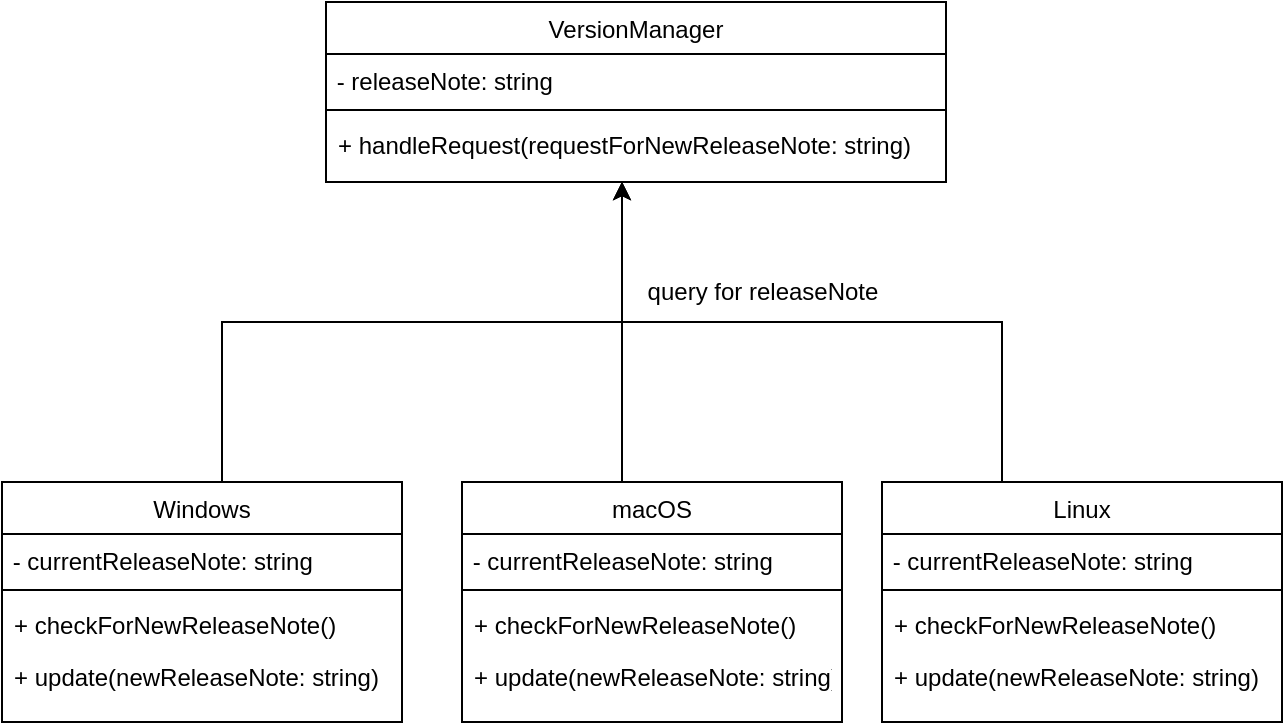 <mxfile version="24.4.4" type="github">
  <diagram id="C5RBs43oDa-KdzZeNtuy" name="Page-1">
    <mxGraphModel dx="1877" dy="522" grid="1" gridSize="10" guides="1" tooltips="1" connect="1" arrows="1" fold="1" page="1" pageScale="1" pageWidth="827" pageHeight="1169" math="0" shadow="0">
      <root>
        <mxCell id="WIyWlLk6GJQsqaUBKTNV-0" />
        <mxCell id="WIyWlLk6GJQsqaUBKTNV-1" parent="WIyWlLk6GJQsqaUBKTNV-0" />
        <mxCell id="N-nAm3pmaitzlD8g2khc-1" value="VersionManager" style="swimlane;fontStyle=0;align=center;verticalAlign=top;childLayout=stackLayout;horizontal=1;startSize=26;horizontalStack=0;resizeParent=1;resizeLast=0;collapsible=1;marginBottom=0;rounded=0;shadow=0;strokeWidth=1;" parent="WIyWlLk6GJQsqaUBKTNV-1" vertex="1">
          <mxGeometry x="-568" y="350" width="310" height="90" as="geometry">
            <mxRectangle x="220" y="120" width="160" height="26" as="alternateBounds" />
          </mxGeometry>
        </mxCell>
        <mxCell id="-Mwey3P_AoE73lmkofvR-0" value="&amp;nbsp;- releaseNote: string" style="text;whiteSpace=wrap;html=1;" parent="N-nAm3pmaitzlD8g2khc-1" vertex="1">
          <mxGeometry y="26" width="310" height="24" as="geometry" />
        </mxCell>
        <mxCell id="N-nAm3pmaitzlD8g2khc-2" value="" style="line;html=1;strokeWidth=1;align=left;verticalAlign=middle;spacingTop=-1;spacingLeft=3;spacingRight=3;rotatable=0;labelPosition=right;points=[];portConstraint=eastwest;" parent="N-nAm3pmaitzlD8g2khc-1" vertex="1">
          <mxGeometry y="50" width="310" height="8" as="geometry" />
        </mxCell>
        <mxCell id="k-ajEF0ayGevOZXygwuD-5" value="+ handleRequest(requestForNewReleaseNote: string)" style="text;align=left;verticalAlign=top;spacingLeft=4;spacingRight=4;overflow=hidden;rotatable=0;points=[[0,0.5],[1,0.5]];portConstraint=eastwest;" parent="N-nAm3pmaitzlD8g2khc-1" vertex="1">
          <mxGeometry y="58" width="310" height="26" as="geometry" />
        </mxCell>
        <mxCell id="UpZqjBtAHoS9Vxa9jhkQ-29" style="edgeStyle=orthogonalEdgeStyle;rounded=0;orthogonalLoop=1;jettySize=auto;html=1;endSize=12;endArrow=blockThin;endFill=1;" parent="WIyWlLk6GJQsqaUBKTNV-1" edge="1">
          <mxGeometry relative="1" as="geometry">
            <mxPoint x="-430" y="111" as="sourcePoint" />
          </mxGeometry>
        </mxCell>
        <mxCell id="-Mwey3P_AoE73lmkofvR-7" style="edgeStyle=orthogonalEdgeStyle;rounded=0;orthogonalLoop=1;jettySize=auto;html=1;" parent="WIyWlLk6GJQsqaUBKTNV-1" source="-Mwey3P_AoE73lmkofvR-1" target="N-nAm3pmaitzlD8g2khc-1" edge="1">
          <mxGeometry relative="1" as="geometry">
            <Array as="points">
              <mxPoint x="-620" y="510" />
              <mxPoint x="-420" y="510" />
            </Array>
          </mxGeometry>
        </mxCell>
        <mxCell id="-Mwey3P_AoE73lmkofvR-1" value="Windows" style="swimlane;fontStyle=0;align=center;verticalAlign=top;childLayout=stackLayout;horizontal=1;startSize=26;horizontalStack=0;resizeParent=1;resizeLast=0;collapsible=1;marginBottom=0;rounded=0;shadow=0;strokeWidth=1;" parent="WIyWlLk6GJQsqaUBKTNV-1" vertex="1">
          <mxGeometry x="-730" y="590" width="200" height="120" as="geometry">
            <mxRectangle x="220" y="120" width="160" height="26" as="alternateBounds" />
          </mxGeometry>
        </mxCell>
        <mxCell id="-Mwey3P_AoE73lmkofvR-32" value="&amp;nbsp;- currentReleaseNote: string" style="text;whiteSpace=wrap;html=1;" parent="-Mwey3P_AoE73lmkofvR-1" vertex="1">
          <mxGeometry y="26" width="200" height="24" as="geometry" />
        </mxCell>
        <mxCell id="-Mwey3P_AoE73lmkofvR-4" value="" style="line;html=1;strokeWidth=1;align=left;verticalAlign=middle;spacingTop=-1;spacingLeft=3;spacingRight=3;rotatable=0;labelPosition=right;points=[];portConstraint=eastwest;" parent="-Mwey3P_AoE73lmkofvR-1" vertex="1">
          <mxGeometry y="50" width="200" height="8" as="geometry" />
        </mxCell>
        <mxCell id="-Mwey3P_AoE73lmkofvR-5" value="+ checkForNewReleaseNote()" style="text;align=left;verticalAlign=top;spacingLeft=4;spacingRight=4;overflow=hidden;rotatable=0;points=[[0,0.5],[1,0.5]];portConstraint=eastwest;" parent="-Mwey3P_AoE73lmkofvR-1" vertex="1">
          <mxGeometry y="58" width="200" height="26" as="geometry" />
        </mxCell>
        <mxCell id="-Mwey3P_AoE73lmkofvR-6" value="+ update(newReleaseNote: string)" style="text;align=left;verticalAlign=top;spacingLeft=4;spacingRight=4;overflow=hidden;rotatable=0;points=[[0,0.5],[1,0.5]];portConstraint=eastwest;" parent="-Mwey3P_AoE73lmkofvR-1" vertex="1">
          <mxGeometry y="84" width="200" height="26" as="geometry" />
        </mxCell>
        <mxCell id="-Mwey3P_AoE73lmkofvR-18" style="edgeStyle=orthogonalEdgeStyle;rounded=0;orthogonalLoop=1;jettySize=auto;html=1;" parent="WIyWlLk6GJQsqaUBKTNV-1" source="-Mwey3P_AoE73lmkofvR-8" target="N-nAm3pmaitzlD8g2khc-1" edge="1">
          <mxGeometry relative="1" as="geometry">
            <Array as="points">
              <mxPoint x="-420" y="560" />
              <mxPoint x="-420" y="560" />
            </Array>
          </mxGeometry>
        </mxCell>
        <mxCell id="-Mwey3P_AoE73lmkofvR-8" value="macOS" style="swimlane;fontStyle=0;align=center;verticalAlign=top;childLayout=stackLayout;horizontal=1;startSize=26;horizontalStack=0;resizeParent=1;resizeLast=0;collapsible=1;marginBottom=0;rounded=0;shadow=0;strokeWidth=1;" parent="WIyWlLk6GJQsqaUBKTNV-1" vertex="1">
          <mxGeometry x="-500" y="590" width="190" height="120" as="geometry">
            <mxRectangle x="220" y="120" width="160" height="26" as="alternateBounds" />
          </mxGeometry>
        </mxCell>
        <mxCell id="-Mwey3P_AoE73lmkofvR-9" value="&amp;nbsp;- currentReleaseNote: string" style="text;whiteSpace=wrap;html=1;" parent="-Mwey3P_AoE73lmkofvR-8" vertex="1">
          <mxGeometry y="26" width="190" height="24" as="geometry" />
        </mxCell>
        <mxCell id="-Mwey3P_AoE73lmkofvR-10" value="" style="line;html=1;strokeWidth=1;align=left;verticalAlign=middle;spacingTop=-1;spacingLeft=3;spacingRight=3;rotatable=0;labelPosition=right;points=[];portConstraint=eastwest;" parent="-Mwey3P_AoE73lmkofvR-8" vertex="1">
          <mxGeometry y="50" width="190" height="8" as="geometry" />
        </mxCell>
        <mxCell id="-Mwey3P_AoE73lmkofvR-11" value="+ checkForNewReleaseNote()" style="text;align=left;verticalAlign=top;spacingLeft=4;spacingRight=4;overflow=hidden;rotatable=0;points=[[0,0.5],[1,0.5]];portConstraint=eastwest;" parent="-Mwey3P_AoE73lmkofvR-8" vertex="1">
          <mxGeometry y="58" width="190" height="26" as="geometry" />
        </mxCell>
        <mxCell id="-Mwey3P_AoE73lmkofvR-12" value="+ update(newReleaseNote: string)" style="text;align=left;verticalAlign=top;spacingLeft=4;spacingRight=4;overflow=hidden;rotatable=0;points=[[0,0.5],[1,0.5]];portConstraint=eastwest;" parent="-Mwey3P_AoE73lmkofvR-8" vertex="1">
          <mxGeometry y="84" width="190" height="26" as="geometry" />
        </mxCell>
        <mxCell id="-Mwey3P_AoE73lmkofvR-19" style="edgeStyle=orthogonalEdgeStyle;rounded=0;orthogonalLoop=1;jettySize=auto;html=1;" parent="WIyWlLk6GJQsqaUBKTNV-1" source="-Mwey3P_AoE73lmkofvR-13" target="N-nAm3pmaitzlD8g2khc-1" edge="1">
          <mxGeometry relative="1" as="geometry">
            <Array as="points">
              <mxPoint x="-230" y="510" />
              <mxPoint x="-420" y="510" />
            </Array>
          </mxGeometry>
        </mxCell>
        <mxCell id="-Mwey3P_AoE73lmkofvR-13" value="Linux" style="swimlane;fontStyle=0;align=center;verticalAlign=top;childLayout=stackLayout;horizontal=1;startSize=26;horizontalStack=0;resizeParent=1;resizeLast=0;collapsible=1;marginBottom=0;rounded=0;shadow=0;strokeWidth=1;" parent="WIyWlLk6GJQsqaUBKTNV-1" vertex="1">
          <mxGeometry x="-290" y="590" width="200" height="120" as="geometry">
            <mxRectangle x="220" y="120" width="160" height="26" as="alternateBounds" />
          </mxGeometry>
        </mxCell>
        <mxCell id="-Mwey3P_AoE73lmkofvR-14" value="&amp;nbsp;- currentReleaseNote: string" style="text;whiteSpace=wrap;html=1;" parent="-Mwey3P_AoE73lmkofvR-13" vertex="1">
          <mxGeometry y="26" width="200" height="24" as="geometry" />
        </mxCell>
        <mxCell id="-Mwey3P_AoE73lmkofvR-15" value="" style="line;html=1;strokeWidth=1;align=left;verticalAlign=middle;spacingTop=-1;spacingLeft=3;spacingRight=3;rotatable=0;labelPosition=right;points=[];portConstraint=eastwest;" parent="-Mwey3P_AoE73lmkofvR-13" vertex="1">
          <mxGeometry y="50" width="200" height="8" as="geometry" />
        </mxCell>
        <mxCell id="-Mwey3P_AoE73lmkofvR-16" value="+ checkForNewReleaseNote()" style="text;align=left;verticalAlign=top;spacingLeft=4;spacingRight=4;overflow=hidden;rotatable=0;points=[[0,0.5],[1,0.5]];portConstraint=eastwest;" parent="-Mwey3P_AoE73lmkofvR-13" vertex="1">
          <mxGeometry y="58" width="200" height="26" as="geometry" />
        </mxCell>
        <mxCell id="-Mwey3P_AoE73lmkofvR-17" value="+ update(newReleaseNote: string)" style="text;align=left;verticalAlign=top;spacingLeft=4;spacingRight=4;overflow=hidden;rotatable=0;points=[[0,0.5],[1,0.5]];portConstraint=eastwest;" parent="-Mwey3P_AoE73lmkofvR-13" vertex="1">
          <mxGeometry y="84" width="200" height="30" as="geometry" />
        </mxCell>
        <mxCell id="-Mwey3P_AoE73lmkofvR-20" value="query for releaseNote" style="text;html=1;align=center;verticalAlign=middle;resizable=0;points=[];autosize=1;strokeColor=none;fillColor=none;" parent="WIyWlLk6GJQsqaUBKTNV-1" vertex="1">
          <mxGeometry x="-420" y="480" width="140" height="30" as="geometry" />
        </mxCell>
      </root>
    </mxGraphModel>
  </diagram>
</mxfile>
